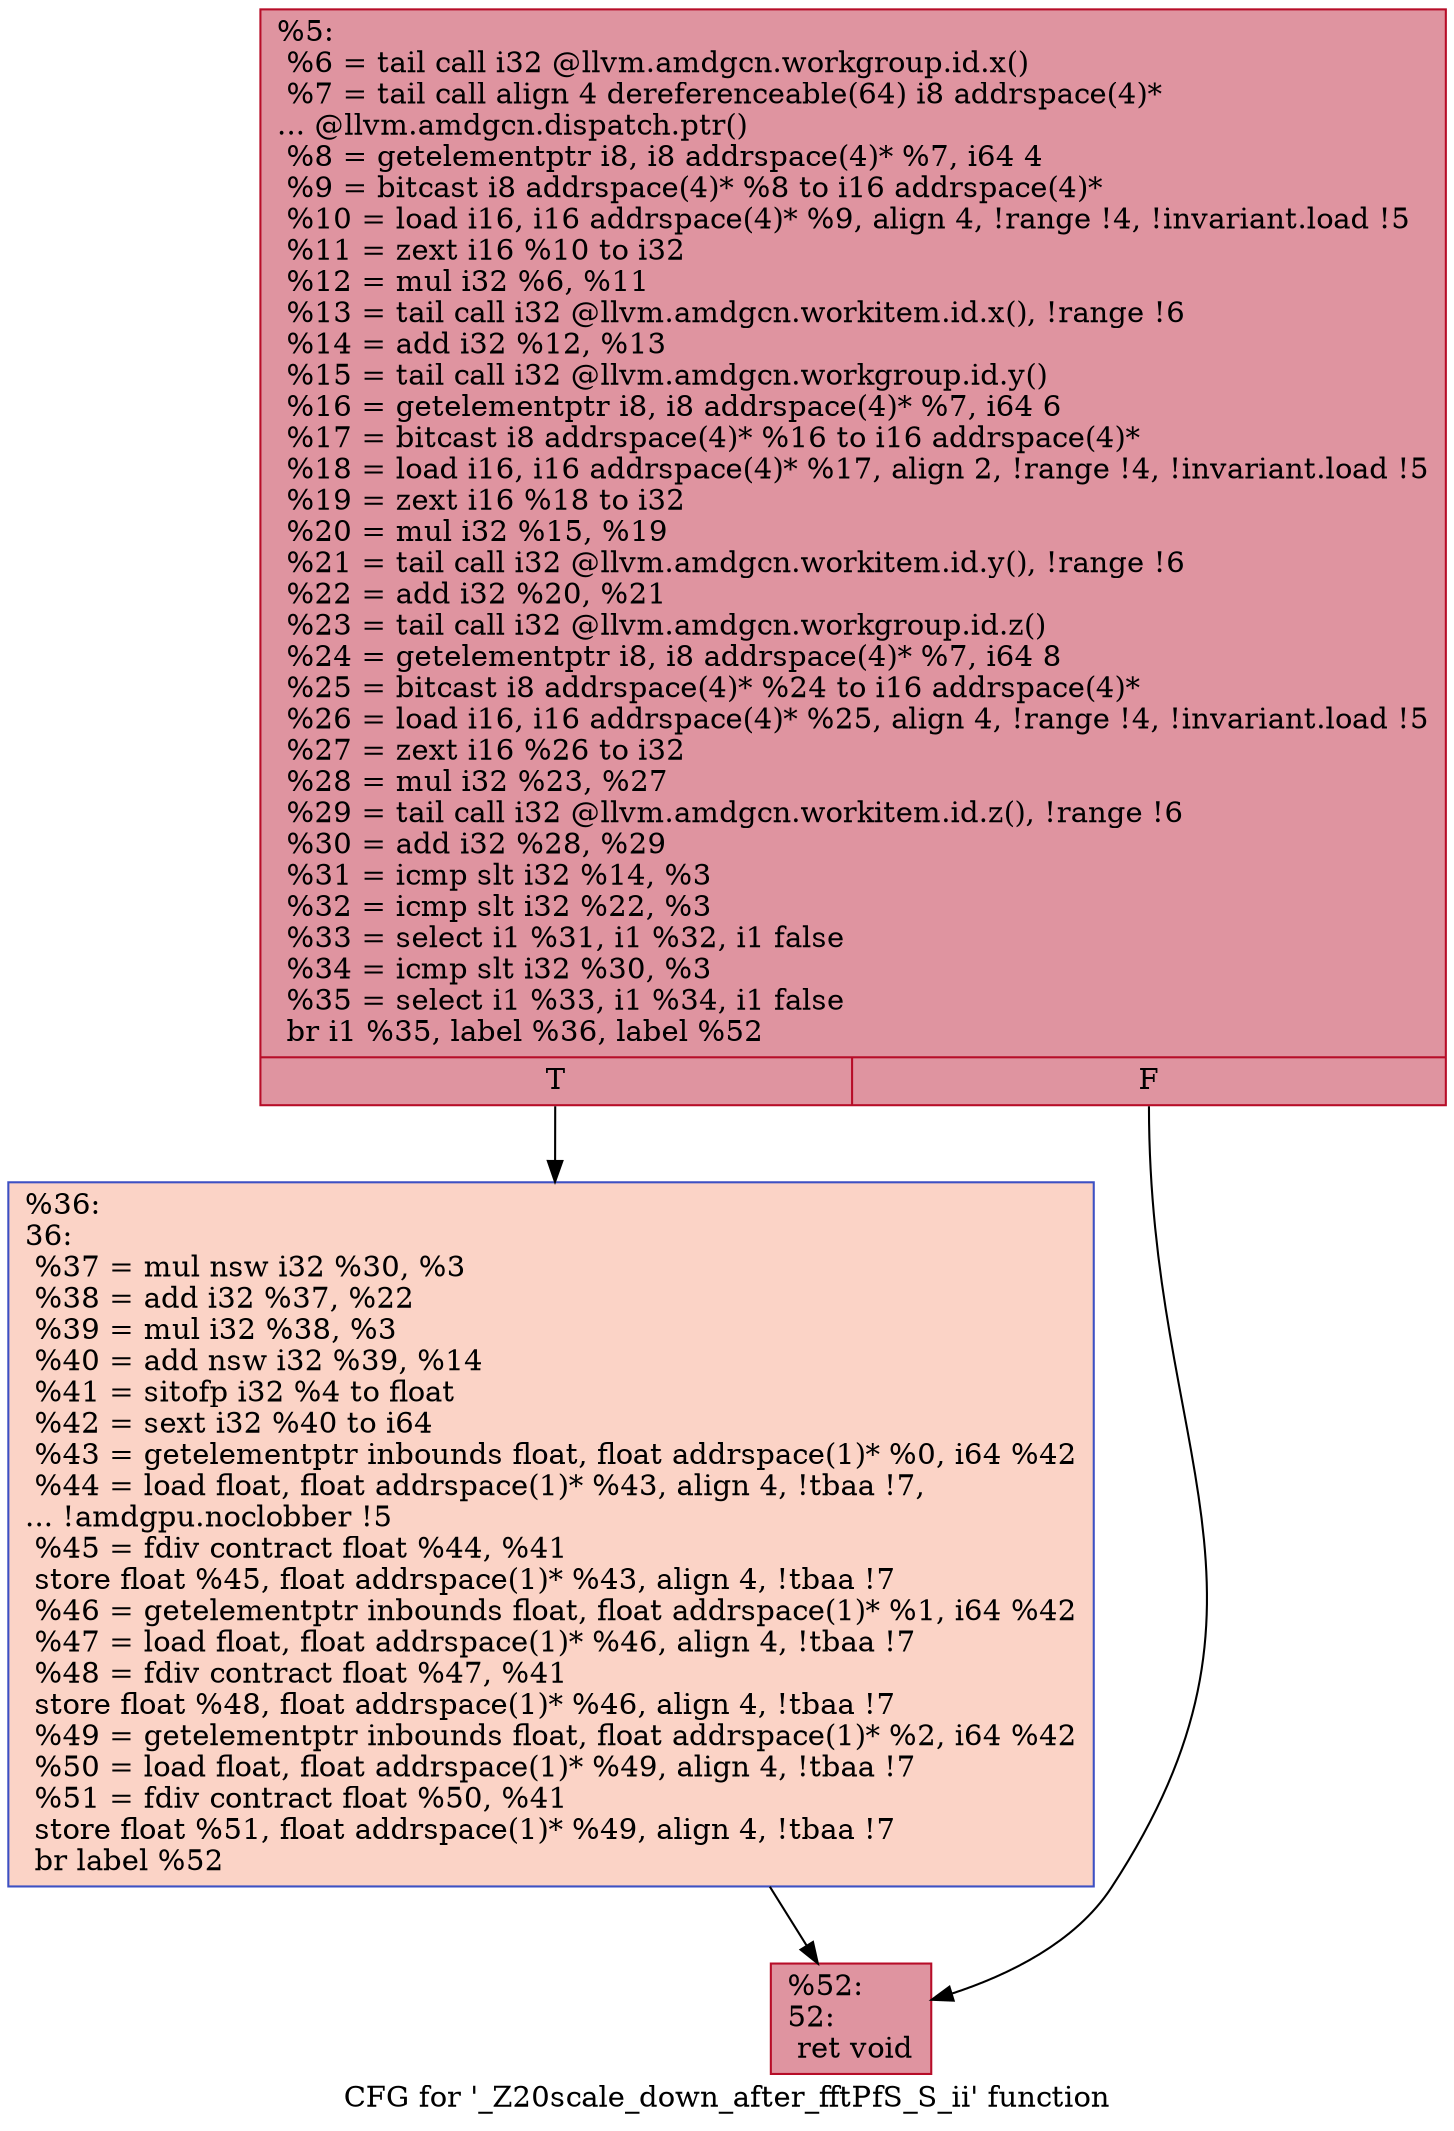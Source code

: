 digraph "CFG for '_Z20scale_down_after_fftPfS_S_ii' function" {
	label="CFG for '_Z20scale_down_after_fftPfS_S_ii' function";

	Node0x5ac5800 [shape=record,color="#b70d28ff", style=filled, fillcolor="#b70d2870",label="{%5:\l  %6 = tail call i32 @llvm.amdgcn.workgroup.id.x()\l  %7 = tail call align 4 dereferenceable(64) i8 addrspace(4)*\l... @llvm.amdgcn.dispatch.ptr()\l  %8 = getelementptr i8, i8 addrspace(4)* %7, i64 4\l  %9 = bitcast i8 addrspace(4)* %8 to i16 addrspace(4)*\l  %10 = load i16, i16 addrspace(4)* %9, align 4, !range !4, !invariant.load !5\l  %11 = zext i16 %10 to i32\l  %12 = mul i32 %6, %11\l  %13 = tail call i32 @llvm.amdgcn.workitem.id.x(), !range !6\l  %14 = add i32 %12, %13\l  %15 = tail call i32 @llvm.amdgcn.workgroup.id.y()\l  %16 = getelementptr i8, i8 addrspace(4)* %7, i64 6\l  %17 = bitcast i8 addrspace(4)* %16 to i16 addrspace(4)*\l  %18 = load i16, i16 addrspace(4)* %17, align 2, !range !4, !invariant.load !5\l  %19 = zext i16 %18 to i32\l  %20 = mul i32 %15, %19\l  %21 = tail call i32 @llvm.amdgcn.workitem.id.y(), !range !6\l  %22 = add i32 %20, %21\l  %23 = tail call i32 @llvm.amdgcn.workgroup.id.z()\l  %24 = getelementptr i8, i8 addrspace(4)* %7, i64 8\l  %25 = bitcast i8 addrspace(4)* %24 to i16 addrspace(4)*\l  %26 = load i16, i16 addrspace(4)* %25, align 4, !range !4, !invariant.load !5\l  %27 = zext i16 %26 to i32\l  %28 = mul i32 %23, %27\l  %29 = tail call i32 @llvm.amdgcn.workitem.id.z(), !range !6\l  %30 = add i32 %28, %29\l  %31 = icmp slt i32 %14, %3\l  %32 = icmp slt i32 %22, %3\l  %33 = select i1 %31, i1 %32, i1 false\l  %34 = icmp slt i32 %30, %3\l  %35 = select i1 %33, i1 %34, i1 false\l  br i1 %35, label %36, label %52\l|{<s0>T|<s1>F}}"];
	Node0x5ac5800:s0 -> Node0x5ac7970;
	Node0x5ac5800:s1 -> Node0x5ac9d00;
	Node0x5ac7970 [shape=record,color="#3d50c3ff", style=filled, fillcolor="#f59c7d70",label="{%36:\l36:                                               \l  %37 = mul nsw i32 %30, %3\l  %38 = add i32 %37, %22\l  %39 = mul i32 %38, %3\l  %40 = add nsw i32 %39, %14\l  %41 = sitofp i32 %4 to float\l  %42 = sext i32 %40 to i64\l  %43 = getelementptr inbounds float, float addrspace(1)* %0, i64 %42\l  %44 = load float, float addrspace(1)* %43, align 4, !tbaa !7,\l... !amdgpu.noclobber !5\l  %45 = fdiv contract float %44, %41\l  store float %45, float addrspace(1)* %43, align 4, !tbaa !7\l  %46 = getelementptr inbounds float, float addrspace(1)* %1, i64 %42\l  %47 = load float, float addrspace(1)* %46, align 4, !tbaa !7\l  %48 = fdiv contract float %47, %41\l  store float %48, float addrspace(1)* %46, align 4, !tbaa !7\l  %49 = getelementptr inbounds float, float addrspace(1)* %2, i64 %42\l  %50 = load float, float addrspace(1)* %49, align 4, !tbaa !7\l  %51 = fdiv contract float %50, %41\l  store float %51, float addrspace(1)* %49, align 4, !tbaa !7\l  br label %52\l}"];
	Node0x5ac7970 -> Node0x5ac9d00;
	Node0x5ac9d00 [shape=record,color="#b70d28ff", style=filled, fillcolor="#b70d2870",label="{%52:\l52:                                               \l  ret void\l}"];
}
